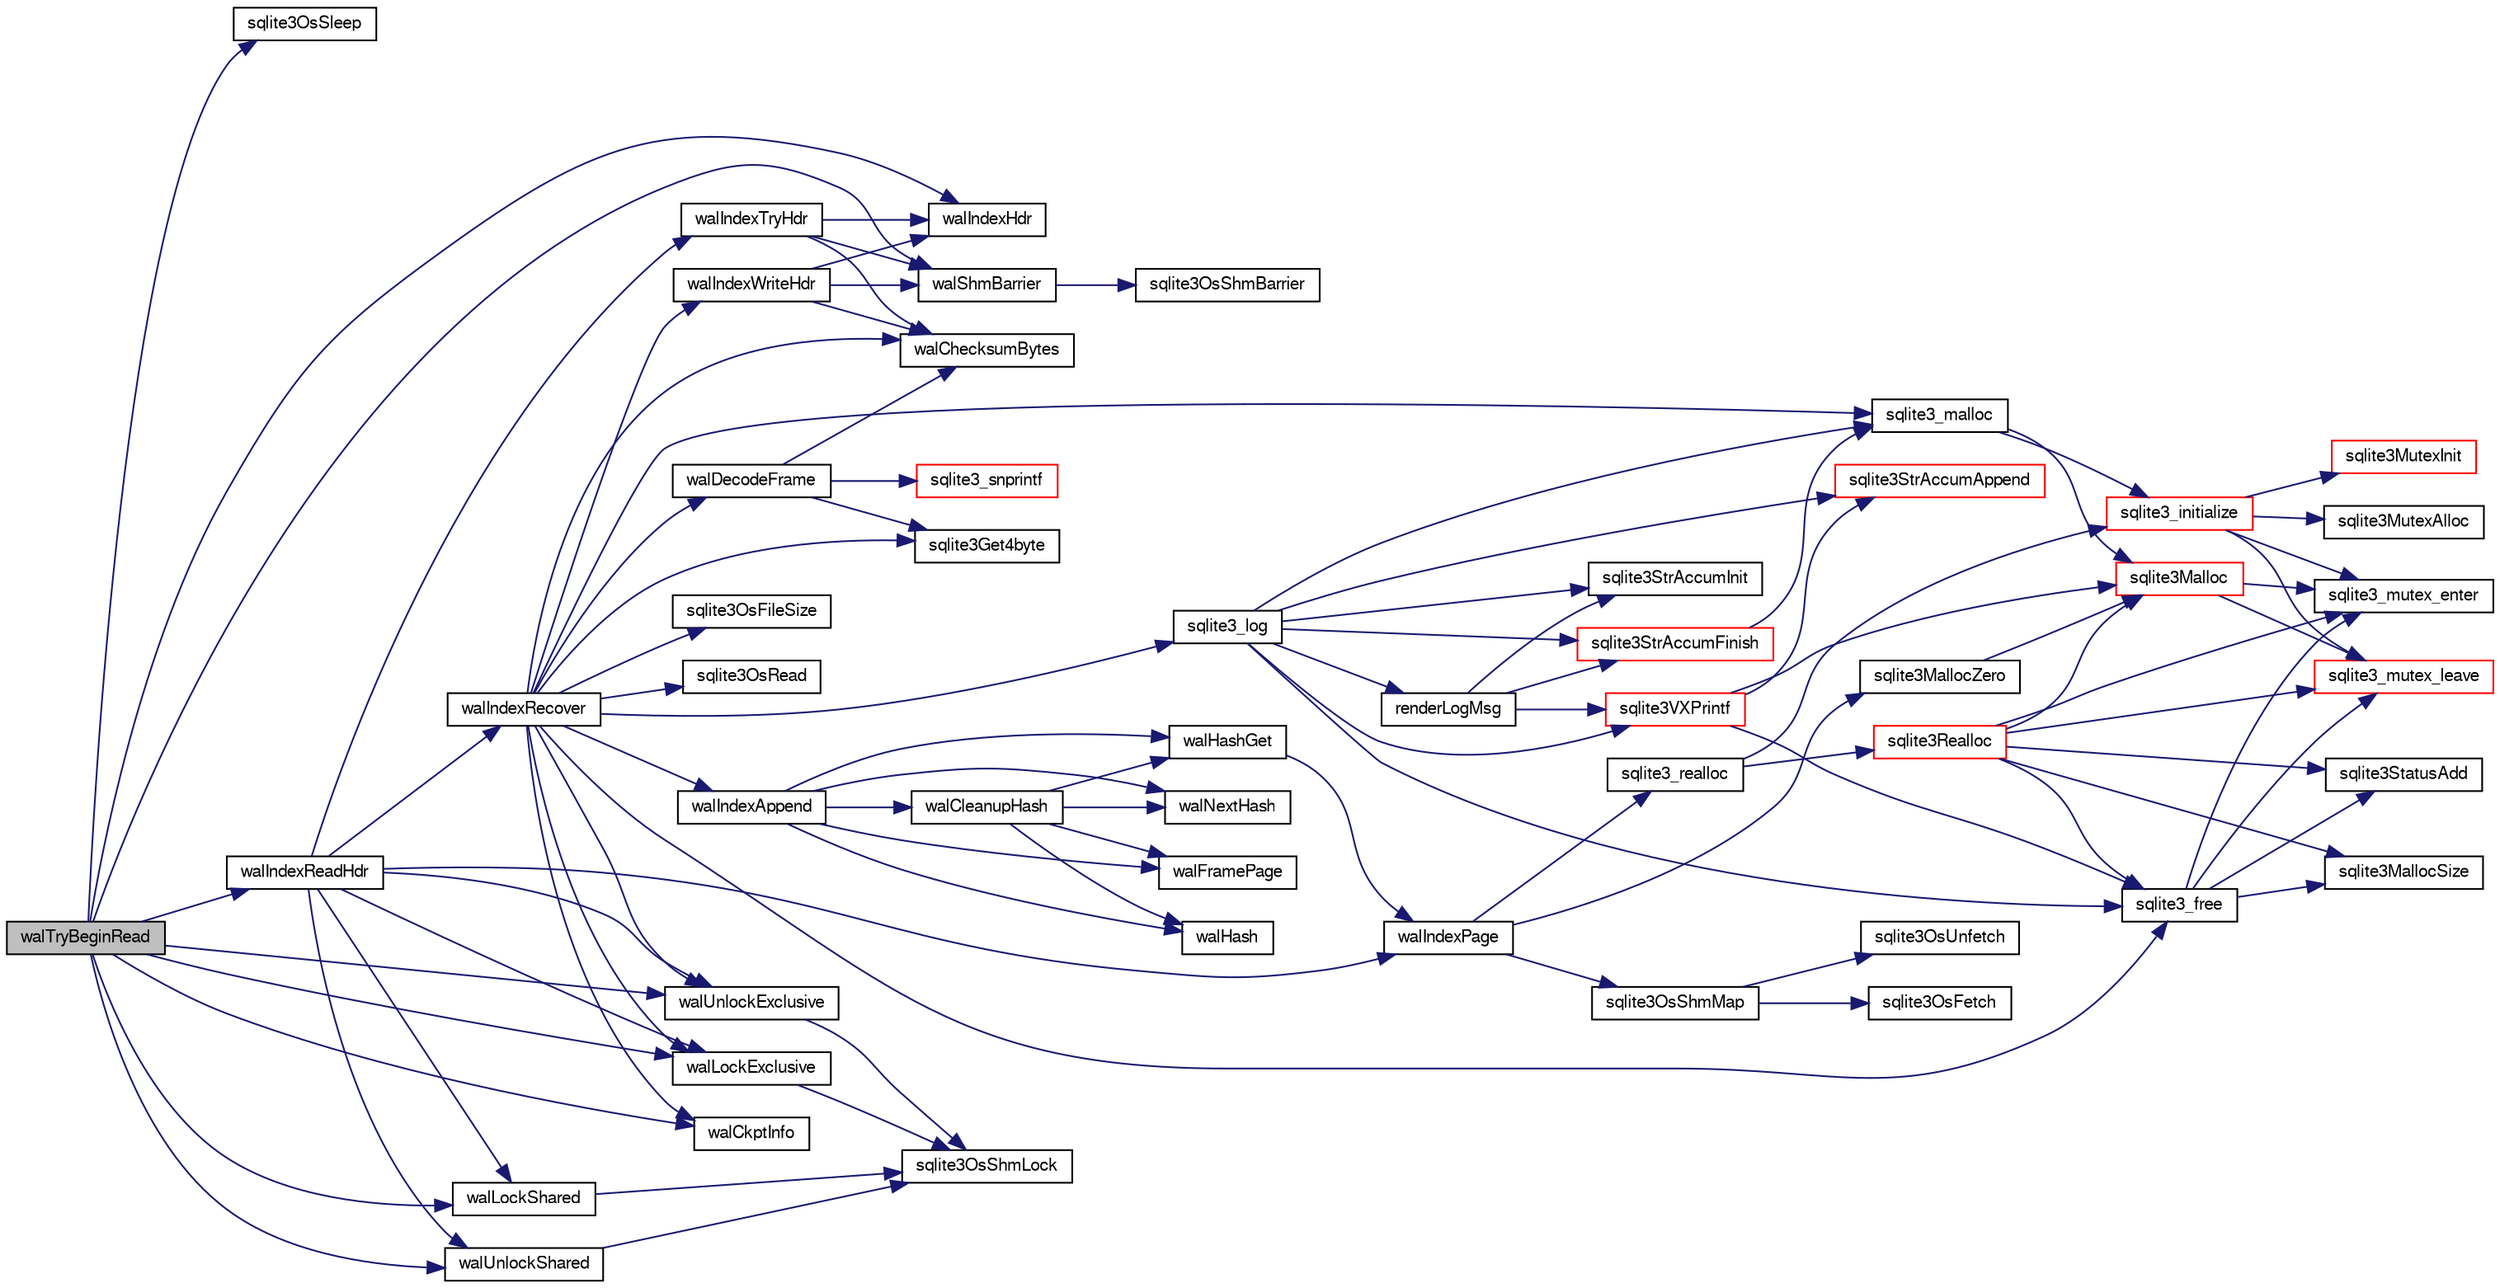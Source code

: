 digraph "walTryBeginRead"
{
  edge [fontname="FreeSans",fontsize="10",labelfontname="FreeSans",labelfontsize="10"];
  node [fontname="FreeSans",fontsize="10",shape=record];
  rankdir="LR";
  Node904683 [label="walTryBeginRead",height=0.2,width=0.4,color="black", fillcolor="grey75", style="filled", fontcolor="black"];
  Node904683 -> Node904684 [color="midnightblue",fontsize="10",style="solid",fontname="FreeSans"];
  Node904684 [label="sqlite3OsSleep",height=0.2,width=0.4,color="black", fillcolor="white", style="filled",URL="$sqlite3_8c.html#a216e62c25d04d125926034ac185cc9f4"];
  Node904683 -> Node904685 [color="midnightblue",fontsize="10",style="solid",fontname="FreeSans"];
  Node904685 [label="walIndexReadHdr",height=0.2,width=0.4,color="black", fillcolor="white", style="filled",URL="$sqlite3_8c.html#a66529e9c71a2bef92c4eb34bdd3a72a2"];
  Node904685 -> Node904686 [color="midnightblue",fontsize="10",style="solid",fontname="FreeSans"];
  Node904686 [label="walIndexPage",height=0.2,width=0.4,color="black", fillcolor="white", style="filled",URL="$sqlite3_8c.html#affd3251fd1aa1218170d421177256e24"];
  Node904686 -> Node904687 [color="midnightblue",fontsize="10",style="solid",fontname="FreeSans"];
  Node904687 [label="sqlite3_realloc",height=0.2,width=0.4,color="black", fillcolor="white", style="filled",URL="$sqlite3_8c.html#a822d9e42f6ab4b2ec803f311aeb9618d"];
  Node904687 -> Node904688 [color="midnightblue",fontsize="10",style="solid",fontname="FreeSans"];
  Node904688 [label="sqlite3_initialize",height=0.2,width=0.4,color="red", fillcolor="white", style="filled",URL="$sqlite3_8c.html#ab0c0ee2d5d4cf8b28e9572296a8861df"];
  Node904688 -> Node904689 [color="midnightblue",fontsize="10",style="solid",fontname="FreeSans"];
  Node904689 [label="sqlite3MutexInit",height=0.2,width=0.4,color="red", fillcolor="white", style="filled",URL="$sqlite3_8c.html#a7906afcdd1cdb3d0007eb932398a1158"];
  Node904688 -> Node904719 [color="midnightblue",fontsize="10",style="solid",fontname="FreeSans"];
  Node904719 [label="sqlite3MutexAlloc",height=0.2,width=0.4,color="black", fillcolor="white", style="filled",URL="$sqlite3_8c.html#a0e3f432ee581f6876b590e7ad7e84e19"];
  Node904688 -> Node904696 [color="midnightblue",fontsize="10",style="solid",fontname="FreeSans"];
  Node904696 [label="sqlite3_mutex_enter",height=0.2,width=0.4,color="black", fillcolor="white", style="filled",URL="$sqlite3_8c.html#a1c12cde690bd89f104de5cbad12a6bf5"];
  Node904688 -> Node904702 [color="midnightblue",fontsize="10",style="solid",fontname="FreeSans"];
  Node904702 [label="sqlite3_mutex_leave",height=0.2,width=0.4,color="red", fillcolor="white", style="filled",URL="$sqlite3_8c.html#a5838d235601dbd3c1fa993555c6bcc93"];
  Node904687 -> Node904739 [color="midnightblue",fontsize="10",style="solid",fontname="FreeSans"];
  Node904739 [label="sqlite3Realloc",height=0.2,width=0.4,color="red", fillcolor="white", style="filled",URL="$sqlite3_8c.html#ad53aefdfc088f622e23ffe838201fe22"];
  Node904739 -> Node904695 [color="midnightblue",fontsize="10",style="solid",fontname="FreeSans"];
  Node904695 [label="sqlite3Malloc",height=0.2,width=0.4,color="red", fillcolor="white", style="filled",URL="$sqlite3_8c.html#a361a2eaa846b1885f123abe46f5d8b2b"];
  Node904695 -> Node904696 [color="midnightblue",fontsize="10",style="solid",fontname="FreeSans"];
  Node904695 -> Node904702 [color="midnightblue",fontsize="10",style="solid",fontname="FreeSans"];
  Node904739 -> Node904707 [color="midnightblue",fontsize="10",style="solid",fontname="FreeSans"];
  Node904707 [label="sqlite3_free",height=0.2,width=0.4,color="black", fillcolor="white", style="filled",URL="$sqlite3_8c.html#a6552349e36a8a691af5487999ab09519"];
  Node904707 -> Node904696 [color="midnightblue",fontsize="10",style="solid",fontname="FreeSans"];
  Node904707 -> Node904705 [color="midnightblue",fontsize="10",style="solid",fontname="FreeSans"];
  Node904705 [label="sqlite3StatusAdd",height=0.2,width=0.4,color="black", fillcolor="white", style="filled",URL="$sqlite3_8c.html#afa029f93586aeab4cc85360905dae9cd"];
  Node904707 -> Node904704 [color="midnightblue",fontsize="10",style="solid",fontname="FreeSans"];
  Node904704 [label="sqlite3MallocSize",height=0.2,width=0.4,color="black", fillcolor="white", style="filled",URL="$sqlite3_8c.html#acf5d2a5f35270bafb050bd2def576955"];
  Node904707 -> Node904702 [color="midnightblue",fontsize="10",style="solid",fontname="FreeSans"];
  Node904739 -> Node904704 [color="midnightblue",fontsize="10",style="solid",fontname="FreeSans"];
  Node904739 -> Node904696 [color="midnightblue",fontsize="10",style="solid",fontname="FreeSans"];
  Node904739 -> Node904705 [color="midnightblue",fontsize="10",style="solid",fontname="FreeSans"];
  Node904739 -> Node904702 [color="midnightblue",fontsize="10",style="solid",fontname="FreeSans"];
  Node904686 -> Node904694 [color="midnightblue",fontsize="10",style="solid",fontname="FreeSans"];
  Node904694 [label="sqlite3MallocZero",height=0.2,width=0.4,color="black", fillcolor="white", style="filled",URL="$sqlite3_8c.html#ab3e07a30b9b5471f9f5e8f9cb7229934"];
  Node904694 -> Node904695 [color="midnightblue",fontsize="10",style="solid",fontname="FreeSans"];
  Node904686 -> Node904969 [color="midnightblue",fontsize="10",style="solid",fontname="FreeSans"];
  Node904969 [label="sqlite3OsShmMap",height=0.2,width=0.4,color="black", fillcolor="white", style="filled",URL="$sqlite3_8c.html#a04a984c66d8178200fe9a3ff100e20d3"];
  Node904969 -> Node904970 [color="midnightblue",fontsize="10",style="solid",fontname="FreeSans"];
  Node904970 [label="sqlite3OsFetch",height=0.2,width=0.4,color="black", fillcolor="white", style="filled",URL="$sqlite3_8c.html#ab5b9137b375d5d8a8c216a644056cba7"];
  Node904969 -> Node904971 [color="midnightblue",fontsize="10",style="solid",fontname="FreeSans"];
  Node904971 [label="sqlite3OsUnfetch",height=0.2,width=0.4,color="black", fillcolor="white", style="filled",URL="$sqlite3_8c.html#abc0da72cb8b8989cf8708b572fe5fef4"];
  Node904685 -> Node904972 [color="midnightblue",fontsize="10",style="solid",fontname="FreeSans"];
  Node904972 [label="walIndexTryHdr",height=0.2,width=0.4,color="black", fillcolor="white", style="filled",URL="$sqlite3_8c.html#ade661e556c040b7730356a57222d3ad2"];
  Node904972 -> Node904973 [color="midnightblue",fontsize="10",style="solid",fontname="FreeSans"];
  Node904973 [label="walIndexHdr",height=0.2,width=0.4,color="black", fillcolor="white", style="filled",URL="$sqlite3_8c.html#aab2cbd233e7f954c7a260578027bb0ca"];
  Node904972 -> Node904974 [color="midnightblue",fontsize="10",style="solid",fontname="FreeSans"];
  Node904974 [label="walShmBarrier",height=0.2,width=0.4,color="black", fillcolor="white", style="filled",URL="$sqlite3_8c.html#ad2521f6deb16bf6c132c44687dd5fd4b"];
  Node904974 -> Node904975 [color="midnightblue",fontsize="10",style="solid",fontname="FreeSans"];
  Node904975 [label="sqlite3OsShmBarrier",height=0.2,width=0.4,color="black", fillcolor="white", style="filled",URL="$sqlite3_8c.html#a57052198198859565aeda03fd69bbcab"];
  Node904972 -> Node904976 [color="midnightblue",fontsize="10",style="solid",fontname="FreeSans"];
  Node904976 [label="walChecksumBytes",height=0.2,width=0.4,color="black", fillcolor="white", style="filled",URL="$sqlite3_8c.html#a19c69852e7fdedf0dac08453403f7487"];
  Node904685 -> Node904977 [color="midnightblue",fontsize="10",style="solid",fontname="FreeSans"];
  Node904977 [label="walLockShared",height=0.2,width=0.4,color="black", fillcolor="white", style="filled",URL="$sqlite3_8c.html#aec5e744b83679f0e56ad66abb849a7af"];
  Node904977 -> Node904978 [color="midnightblue",fontsize="10",style="solid",fontname="FreeSans"];
  Node904978 [label="sqlite3OsShmLock",height=0.2,width=0.4,color="black", fillcolor="white", style="filled",URL="$sqlite3_8c.html#a1832b805275450abac06bf8da21489f3"];
  Node904685 -> Node904979 [color="midnightblue",fontsize="10",style="solid",fontname="FreeSans"];
  Node904979 [label="walUnlockShared",height=0.2,width=0.4,color="black", fillcolor="white", style="filled",URL="$sqlite3_8c.html#a766d6112d5beb2d9a4fb6e007b591514"];
  Node904979 -> Node904978 [color="midnightblue",fontsize="10",style="solid",fontname="FreeSans"];
  Node904685 -> Node904980 [color="midnightblue",fontsize="10",style="solid",fontname="FreeSans"];
  Node904980 [label="walLockExclusive",height=0.2,width=0.4,color="black", fillcolor="white", style="filled",URL="$sqlite3_8c.html#a4625e58ad3fd85c21cf16275c458f154"];
  Node904980 -> Node904978 [color="midnightblue",fontsize="10",style="solid",fontname="FreeSans"];
  Node904685 -> Node904981 [color="midnightblue",fontsize="10",style="solid",fontname="FreeSans"];
  Node904981 [label="walIndexRecover",height=0.2,width=0.4,color="black", fillcolor="white", style="filled",URL="$sqlite3_8c.html#ab4ee99f3710323acbeb6c495dd18d205"];
  Node904981 -> Node904980 [color="midnightblue",fontsize="10",style="solid",fontname="FreeSans"];
  Node904981 -> Node904982 [color="midnightblue",fontsize="10",style="solid",fontname="FreeSans"];
  Node904982 [label="sqlite3OsFileSize",height=0.2,width=0.4,color="black", fillcolor="white", style="filled",URL="$sqlite3_8c.html#a395914ef2826de6ed70e92b5d02887de"];
  Node904981 -> Node904983 [color="midnightblue",fontsize="10",style="solid",fontname="FreeSans"];
  Node904983 [label="sqlite3OsRead",height=0.2,width=0.4,color="black", fillcolor="white", style="filled",URL="$sqlite3_8c.html#a98ef6b5ed82299d2efc0b5f9e41c877d"];
  Node904981 -> Node904984 [color="midnightblue",fontsize="10",style="solid",fontname="FreeSans"];
  Node904984 [label="sqlite3Get4byte",height=0.2,width=0.4,color="black", fillcolor="white", style="filled",URL="$sqlite3_8c.html#a2924627e99ca211030e954405a10f5e8"];
  Node904981 -> Node904976 [color="midnightblue",fontsize="10",style="solid",fontname="FreeSans"];
  Node904981 -> Node904776 [color="midnightblue",fontsize="10",style="solid",fontname="FreeSans"];
  Node904776 [label="sqlite3_malloc",height=0.2,width=0.4,color="black", fillcolor="white", style="filled",URL="$sqlite3_8c.html#ac79dba55fc32b6a840cf5a9769bce7cd"];
  Node904776 -> Node904688 [color="midnightblue",fontsize="10",style="solid",fontname="FreeSans"];
  Node904776 -> Node904695 [color="midnightblue",fontsize="10",style="solid",fontname="FreeSans"];
  Node904981 -> Node904985 [color="midnightblue",fontsize="10",style="solid",fontname="FreeSans"];
  Node904985 [label="walDecodeFrame",height=0.2,width=0.4,color="black", fillcolor="white", style="filled",URL="$sqlite3_8c.html#aaa163f26bf1e56df2fb274bf7e6bc5b9"];
  Node904985 -> Node904984 [color="midnightblue",fontsize="10",style="solid",fontname="FreeSans"];
  Node904985 -> Node904976 [color="midnightblue",fontsize="10",style="solid",fontname="FreeSans"];
  Node904985 -> Node904773 [color="midnightblue",fontsize="10",style="solid",fontname="FreeSans"];
  Node904773 [label="sqlite3_snprintf",height=0.2,width=0.4,color="red", fillcolor="white", style="filled",URL="$sqlite3_8c.html#aa2695a752e971577f5784122f2013c40"];
  Node904981 -> Node904986 [color="midnightblue",fontsize="10",style="solid",fontname="FreeSans"];
  Node904986 [label="walIndexAppend",height=0.2,width=0.4,color="black", fillcolor="white", style="filled",URL="$sqlite3_8c.html#a610585027d507a9b1c4a3d83bf01f517"];
  Node904986 -> Node904987 [color="midnightblue",fontsize="10",style="solid",fontname="FreeSans"];
  Node904987 [label="walHashGet",height=0.2,width=0.4,color="black", fillcolor="white", style="filled",URL="$sqlite3_8c.html#ae19bbc16575c591b6e0aee0aed2cfaf3"];
  Node904987 -> Node904686 [color="midnightblue",fontsize="10",style="solid",fontname="FreeSans"];
  Node904986 -> Node904988 [color="midnightblue",fontsize="10",style="solid",fontname="FreeSans"];
  Node904988 [label="walFramePage",height=0.2,width=0.4,color="black", fillcolor="white", style="filled",URL="$sqlite3_8c.html#a067e7452317d6a1c19674376ae969f1f"];
  Node904986 -> Node904989 [color="midnightblue",fontsize="10",style="solid",fontname="FreeSans"];
  Node904989 [label="walCleanupHash",height=0.2,width=0.4,color="black", fillcolor="white", style="filled",URL="$sqlite3_8c.html#acb07b8b7a082b5b17a0cd10bc324cc94"];
  Node904989 -> Node904988 [color="midnightblue",fontsize="10",style="solid",fontname="FreeSans"];
  Node904989 -> Node904987 [color="midnightblue",fontsize="10",style="solid",fontname="FreeSans"];
  Node904989 -> Node904990 [color="midnightblue",fontsize="10",style="solid",fontname="FreeSans"];
  Node904990 [label="walHash",height=0.2,width=0.4,color="black", fillcolor="white", style="filled",URL="$sqlite3_8c.html#a1d1aa852a3a505567009b451c23af38c"];
  Node904989 -> Node904991 [color="midnightblue",fontsize="10",style="solid",fontname="FreeSans"];
  Node904991 [label="walNextHash",height=0.2,width=0.4,color="black", fillcolor="white", style="filled",URL="$sqlite3_8c.html#a62e11e0d73d30dc749eb23c6d28904c1"];
  Node904986 -> Node904990 [color="midnightblue",fontsize="10",style="solid",fontname="FreeSans"];
  Node904986 -> Node904991 [color="midnightblue",fontsize="10",style="solid",fontname="FreeSans"];
  Node904981 -> Node904707 [color="midnightblue",fontsize="10",style="solid",fontname="FreeSans"];
  Node904981 -> Node904992 [color="midnightblue",fontsize="10",style="solid",fontname="FreeSans"];
  Node904992 [label="walIndexWriteHdr",height=0.2,width=0.4,color="black", fillcolor="white", style="filled",URL="$sqlite3_8c.html#abcf92b15f0a35c95fca402459f96c2a6"];
  Node904992 -> Node904973 [color="midnightblue",fontsize="10",style="solid",fontname="FreeSans"];
  Node904992 -> Node904976 [color="midnightblue",fontsize="10",style="solid",fontname="FreeSans"];
  Node904992 -> Node904974 [color="midnightblue",fontsize="10",style="solid",fontname="FreeSans"];
  Node904981 -> Node904993 [color="midnightblue",fontsize="10",style="solid",fontname="FreeSans"];
  Node904993 [label="walCkptInfo",height=0.2,width=0.4,color="black", fillcolor="white", style="filled",URL="$sqlite3_8c.html#ad84967d160cb3a294c0a992c47a702da"];
  Node904981 -> Node904723 [color="midnightblue",fontsize="10",style="solid",fontname="FreeSans"];
  Node904723 [label="sqlite3_log",height=0.2,width=0.4,color="black", fillcolor="white", style="filled",URL="$sqlite3_8c.html#a298c9699bf9c143662c6b1fec4b2dc3b"];
  Node904723 -> Node904724 [color="midnightblue",fontsize="10",style="solid",fontname="FreeSans"];
  Node904724 [label="renderLogMsg",height=0.2,width=0.4,color="black", fillcolor="white", style="filled",URL="$sqlite3_8c.html#a7a02b43ce0a27bb52085c7f446d115af"];
  Node904724 -> Node904725 [color="midnightblue",fontsize="10",style="solid",fontname="FreeSans"];
  Node904725 [label="sqlite3StrAccumInit",height=0.2,width=0.4,color="black", fillcolor="white", style="filled",URL="$sqlite3_8c.html#aabf95e113b9d54d519cd15a56215f560"];
  Node904724 -> Node904726 [color="midnightblue",fontsize="10",style="solid",fontname="FreeSans"];
  Node904726 [label="sqlite3VXPrintf",height=0.2,width=0.4,color="red", fillcolor="white", style="filled",URL="$sqlite3_8c.html#a63c25806c9bd4a2b76f9a0eb232c6bde"];
  Node904726 -> Node904727 [color="midnightblue",fontsize="10",style="solid",fontname="FreeSans"];
  Node904727 [label="sqlite3StrAccumAppend",height=0.2,width=0.4,color="red", fillcolor="white", style="filled",URL="$sqlite3_8c.html#a56664fa33def33c5a5245b623441d5e0"];
  Node904726 -> Node904695 [color="midnightblue",fontsize="10",style="solid",fontname="FreeSans"];
  Node904726 -> Node904707 [color="midnightblue",fontsize="10",style="solid",fontname="FreeSans"];
  Node904724 -> Node904775 [color="midnightblue",fontsize="10",style="solid",fontname="FreeSans"];
  Node904775 [label="sqlite3StrAccumFinish",height=0.2,width=0.4,color="red", fillcolor="white", style="filled",URL="$sqlite3_8c.html#adb7f26b10ac1b847db6f000ef4c2e2ba"];
  Node904775 -> Node904776 [color="midnightblue",fontsize="10",style="solid",fontname="FreeSans"];
  Node904723 -> Node904725 [color="midnightblue",fontsize="10",style="solid",fontname="FreeSans"];
  Node904723 -> Node904726 [color="midnightblue",fontsize="10",style="solid",fontname="FreeSans"];
  Node904723 -> Node904775 [color="midnightblue",fontsize="10",style="solid",fontname="FreeSans"];
  Node904723 -> Node904776 [color="midnightblue",fontsize="10",style="solid",fontname="FreeSans"];
  Node904723 -> Node904707 [color="midnightblue",fontsize="10",style="solid",fontname="FreeSans"];
  Node904723 -> Node904727 [color="midnightblue",fontsize="10",style="solid",fontname="FreeSans"];
  Node904981 -> Node904994 [color="midnightblue",fontsize="10",style="solid",fontname="FreeSans"];
  Node904994 [label="walUnlockExclusive",height=0.2,width=0.4,color="black", fillcolor="white", style="filled",URL="$sqlite3_8c.html#a7ef6fcadaaeb9b36d1b9eaaf7e8f3311"];
  Node904994 -> Node904978 [color="midnightblue",fontsize="10",style="solid",fontname="FreeSans"];
  Node904685 -> Node904994 [color="midnightblue",fontsize="10",style="solid",fontname="FreeSans"];
  Node904683 -> Node904977 [color="midnightblue",fontsize="10",style="solid",fontname="FreeSans"];
  Node904683 -> Node904979 [color="midnightblue",fontsize="10",style="solid",fontname="FreeSans"];
  Node904683 -> Node904993 [color="midnightblue",fontsize="10",style="solid",fontname="FreeSans"];
  Node904683 -> Node904974 [color="midnightblue",fontsize="10",style="solid",fontname="FreeSans"];
  Node904683 -> Node904973 [color="midnightblue",fontsize="10",style="solid",fontname="FreeSans"];
  Node904683 -> Node904980 [color="midnightblue",fontsize="10",style="solid",fontname="FreeSans"];
  Node904683 -> Node904994 [color="midnightblue",fontsize="10",style="solid",fontname="FreeSans"];
}
